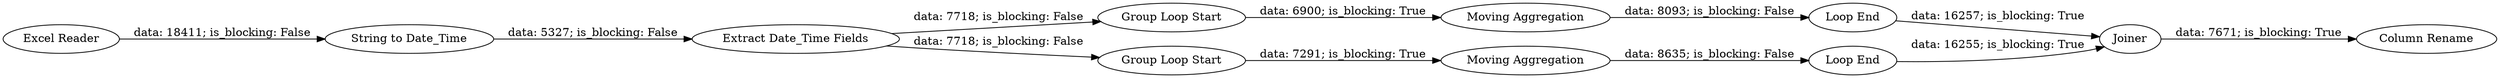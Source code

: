 digraph {
	"-6186606448748934099_6" [label="Loop End"]
	"-6186606448748934099_3" [label="Extract Date_Time Fields"]
	"-6186606448748934099_1" [label="Excel Reader"]
	"-6186606448748934099_5" [label="Moving Aggregation"]
	"-6186606448748934099_8" [label="Moving Aggregation"]
	"-6186606448748934099_11" [label="Column Rename"]
	"-6186606448748934099_7" [label="Group Loop Start"]
	"-6186606448748934099_4" [label="Group Loop Start"]
	"-6186606448748934099_9" [label="Loop End"]
	"-6186606448748934099_2" [label="String to Date_Time"]
	"-6186606448748934099_10" [label=Joiner]
	"-6186606448748934099_8" -> "-6186606448748934099_9" [label="data: 8093; is_blocking: False"]
	"-6186606448748934099_2" -> "-6186606448748934099_3" [label="data: 5327; is_blocking: False"]
	"-6186606448748934099_3" -> "-6186606448748934099_7" [label="data: 7718; is_blocking: False"]
	"-6186606448748934099_7" -> "-6186606448748934099_8" [label="data: 6900; is_blocking: True"]
	"-6186606448748934099_4" -> "-6186606448748934099_5" [label="data: 7291; is_blocking: True"]
	"-6186606448748934099_9" -> "-6186606448748934099_10" [label="data: 16257; is_blocking: True"]
	"-6186606448748934099_5" -> "-6186606448748934099_6" [label="data: 8635; is_blocking: False"]
	"-6186606448748934099_1" -> "-6186606448748934099_2" [label="data: 18411; is_blocking: False"]
	"-6186606448748934099_10" -> "-6186606448748934099_11" [label="data: 7671; is_blocking: True"]
	"-6186606448748934099_6" -> "-6186606448748934099_10" [label="data: 16255; is_blocking: True"]
	"-6186606448748934099_3" -> "-6186606448748934099_4" [label="data: 7718; is_blocking: False"]
	rankdir=LR
}
